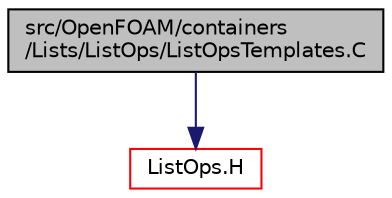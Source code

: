 digraph "src/OpenFOAM/containers/Lists/ListOps/ListOpsTemplates.C"
{
  bgcolor="transparent";
  edge [fontname="Helvetica",fontsize="10",labelfontname="Helvetica",labelfontsize="10"];
  node [fontname="Helvetica",fontsize="10",shape=record];
  Node1 [label="src/OpenFOAM/containers\l/Lists/ListOps/ListOpsTemplates.C",height=0.2,width=0.4,color="black", fillcolor="grey75", style="filled", fontcolor="black"];
  Node1 -> Node2 [color="midnightblue",fontsize="10",style="solid",fontname="Helvetica"];
  Node2 [label="ListOps.H",height=0.2,width=0.4,color="red",URL="$a07808.html",tooltip="Various functions to operate on Lists. "];
}
